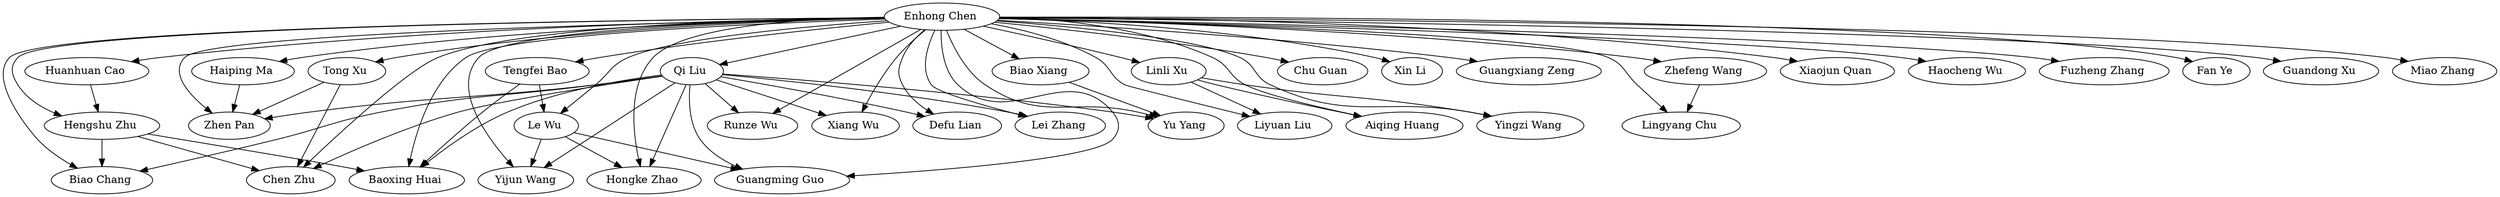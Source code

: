 strict digraph G{
"Enhong Chen " -> "Qi Liu "
"Enhong Chen " -> "Biao Chang "
"Enhong Chen " -> "Hengshu Zhu "
"Enhong Chen " -> "Le Wu "
"Enhong Chen " -> "Huanhuan Cao "
"Enhong Chen " -> "Linli Xu "
"Enhong Chen " -> "Yijun Wang"
"Enhong Chen " -> "Zhen Pan"
"Enhong Chen " -> "Hongke Zhao "
"Enhong Chen " -> "Liyuan Liu "
"Enhong Chen " -> "Chu Guan "
"Enhong Chen " -> "Xin Li "
"Enhong Chen " -> "Chen Zhu "
"Enhong Chen " -> "Aiqing Huang "
"Enhong Chen " -> "Guangxiang Zeng "
"Enhong Chen " -> "Tong Xu "
"Enhong Chen " -> "Tengfei Bao "
"Enhong Chen " -> "Lingyang Chu "
"Enhong Chen " -> "Guangming Guo "
"Enhong Chen " -> "Yu Yang "
"Enhong Chen " -> "Zhefeng Wang "
"Enhong Chen " -> "Biao Xiang "
"Enhong Chen " -> "Xiaojun Quan "
"Enhong Chen " -> "Haocheng Wu "
"Enhong Chen " -> "Runze Wu "
"Enhong Chen " -> "Fuzheng Zhang "
"Enhong Chen " -> "Haiping Ma "
"Enhong Chen " -> "Fan Ye "
"Enhong Chen " -> "Xiang Wu "
"Enhong Chen " -> "Guandong Xu "
"Enhong Chen " -> "Baoxing Huai "
"Haiping Ma " -> "Zhen Pan"
"Biao Xiang " -> "Yu Yang "
"Zhefeng Wang " -> "Lingyang Chu "
"Tengfei Bao " -> "Le Wu "
"Tengfei Bao " -> "Baoxing Huai "
"Le Wu " -> "Yijun Wang"
"Le Wu " -> "Hongke Zhao "
"Le Wu " -> "Guangming Guo "
"Tong Xu " -> "Zhen Pan"
"Tong Xu " -> "Chen Zhu "
"Linli Xu " -> "Liyuan Liu "
"Linli Xu " -> "Aiqing Huang "
"Linli Xu " -> "Yingzi Wang "
"Huanhuan Cao " -> "Hengshu Zhu "
"Hengshu Zhu " -> "Biao Chang "
"Hengshu Zhu " -> "Chen Zhu "
"Hengshu Zhu " -> "Baoxing Huai "
"Qi Liu " -> "Yijun Wang"
"Qi Liu " -> "Zhen Pan"
"Qi Liu " -> "Hongke Zhao "
"Qi Liu " -> "Chen Zhu "
"Qi Liu " -> "Guangming Guo "
"Qi Liu " -> "Yu Yang "
"Qi Liu " -> "Runze Wu "
"Qi Liu " -> "Xiang Wu "
"Qi Liu " -> "Baoxing Huai "
"Enhong Chen " -> "Miao Zhang "
"Enhong Chen " -> "Yingzi Wang "
"Enhong Chen " -> "Defu Lian "
"Enhong Chen " -> "Lei Zhang "
"Qi Liu " -> "Biao Chang "
"Qi Liu " -> "Lei Zhang "
"Qi Liu " -> "Defu Lian "
}